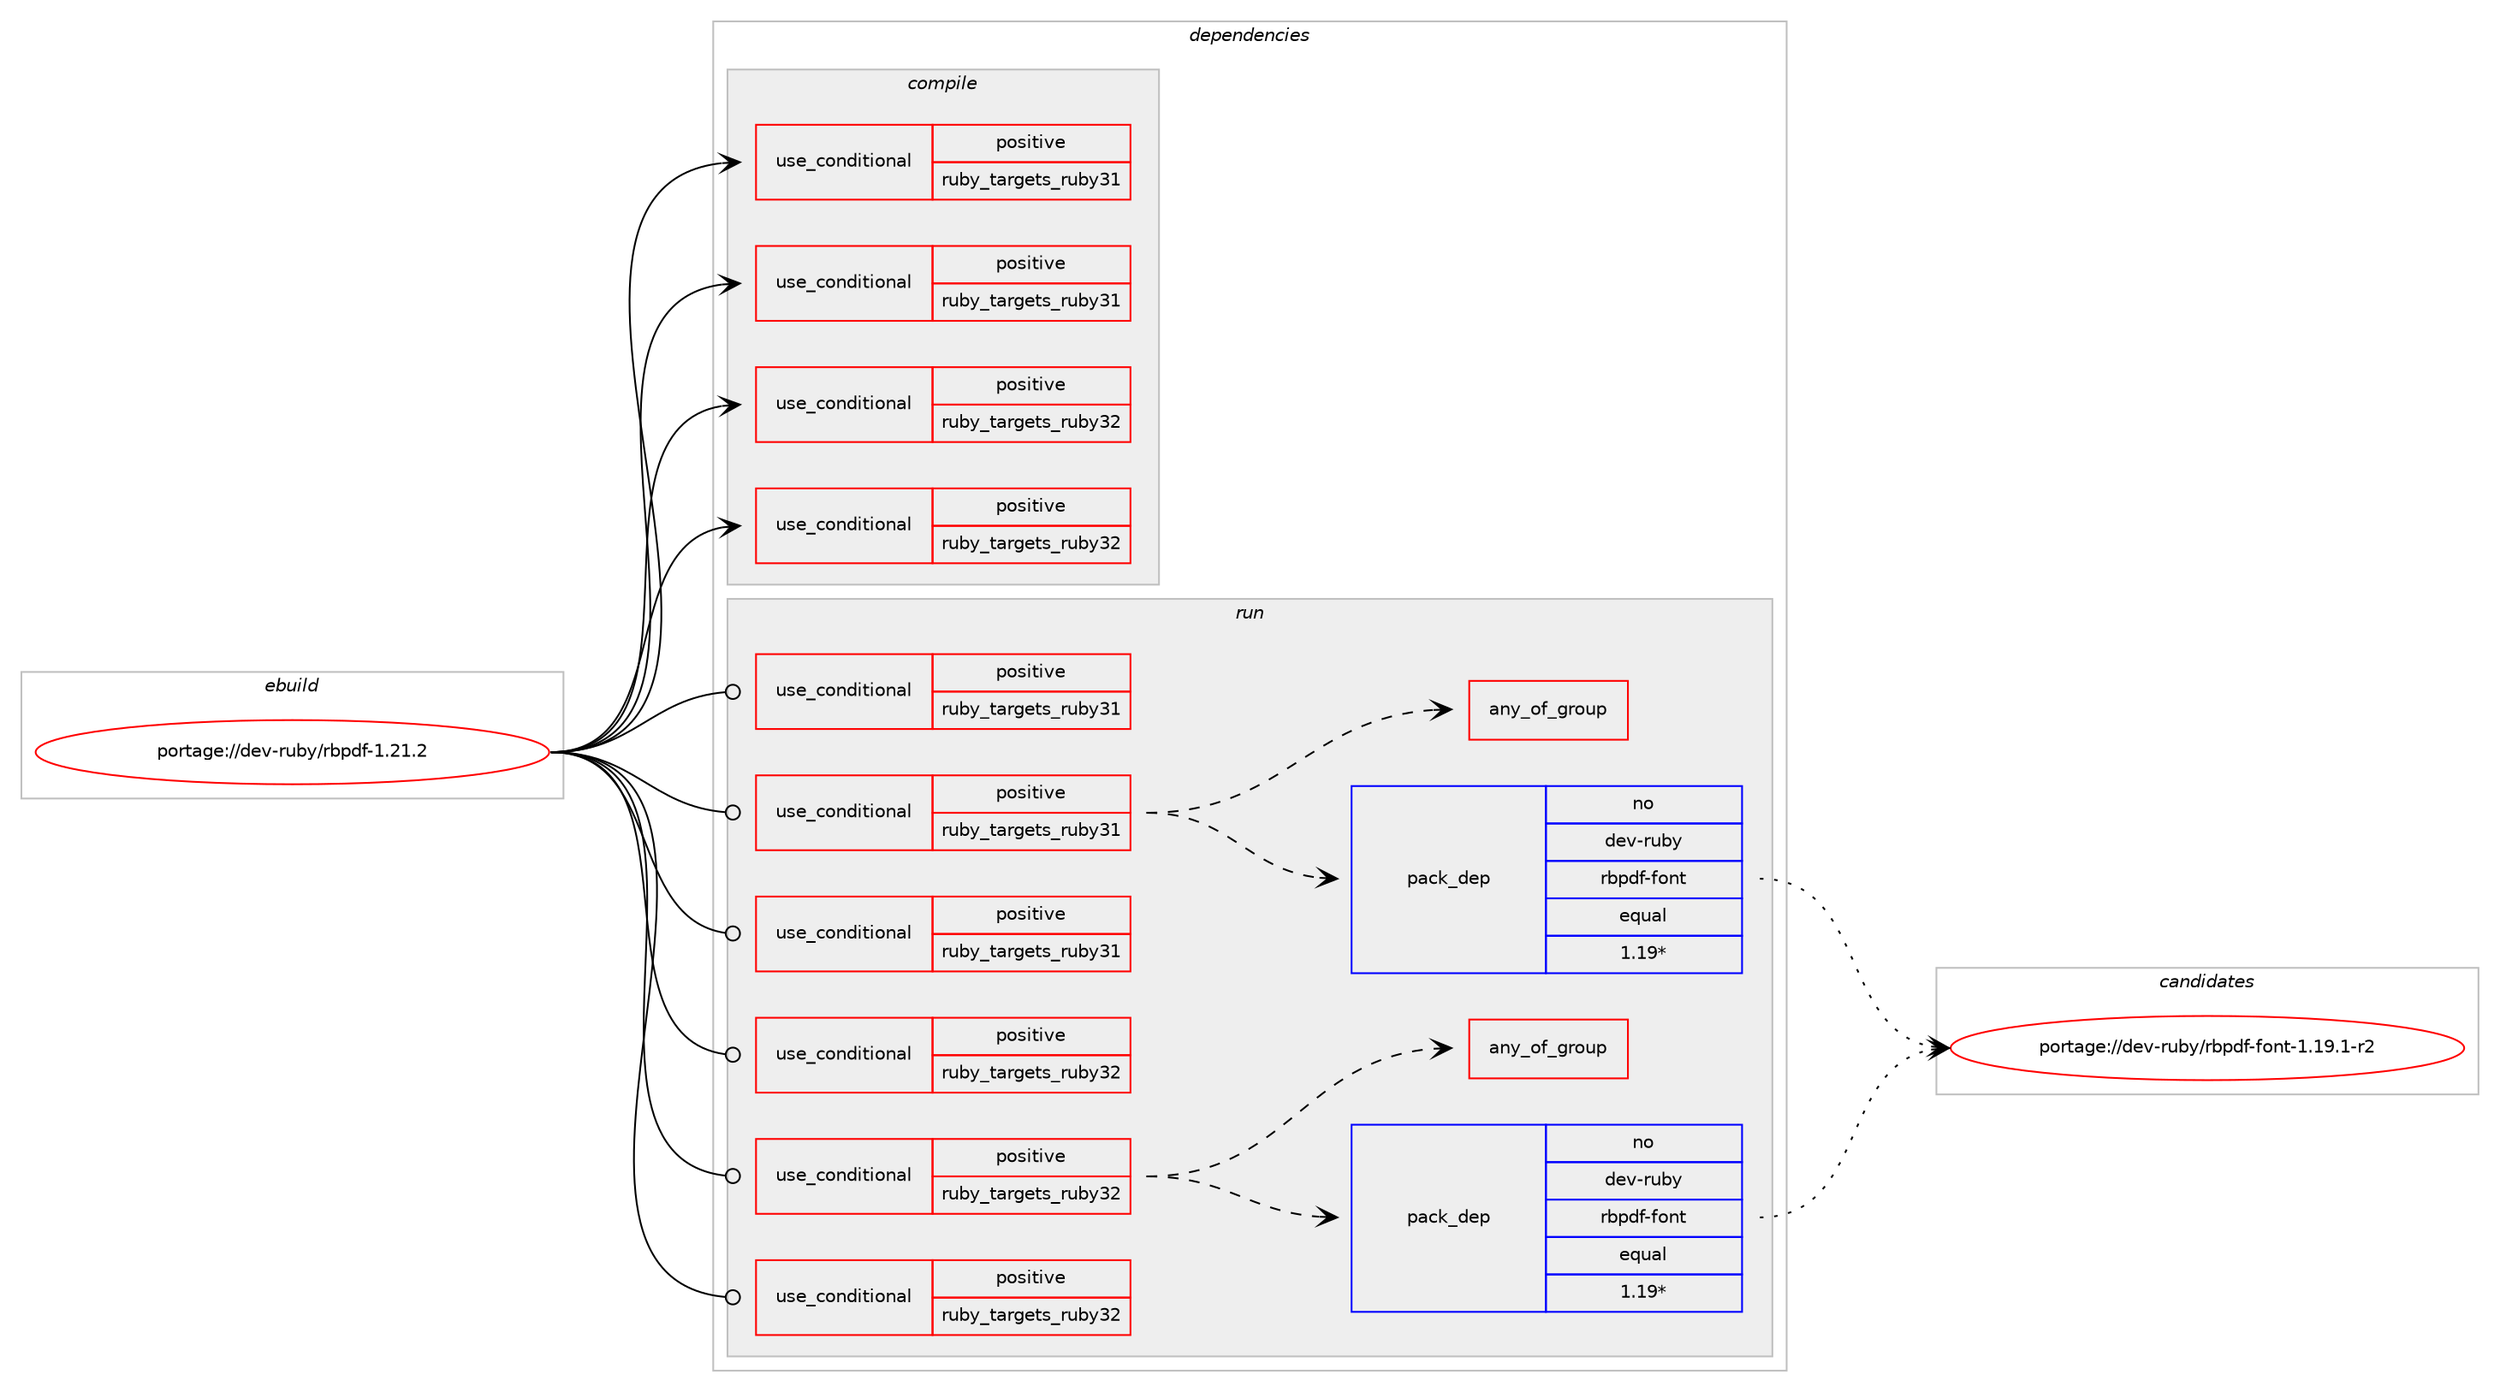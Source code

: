 digraph prolog {

# *************
# Graph options
# *************

newrank=true;
concentrate=true;
compound=true;
graph [rankdir=LR,fontname=Helvetica,fontsize=10,ranksep=1.5];#, ranksep=2.5, nodesep=0.2];
edge  [arrowhead=vee];
node  [fontname=Helvetica,fontsize=10];

# **********
# The ebuild
# **********

subgraph cluster_leftcol {
color=gray;
rank=same;
label=<<i>ebuild</i>>;
id [label="portage://dev-ruby/rbpdf-1.21.2", color=red, width=4, href="../dev-ruby/rbpdf-1.21.2.svg"];
}

# ****************
# The dependencies
# ****************

subgraph cluster_midcol {
color=gray;
label=<<i>dependencies</i>>;
subgraph cluster_compile {
fillcolor="#eeeeee";
style=filled;
label=<<i>compile</i>>;
subgraph cond52400 {
dependency100822 [label=<<TABLE BORDER="0" CELLBORDER="1" CELLSPACING="0" CELLPADDING="4"><TR><TD ROWSPAN="3" CELLPADDING="10">use_conditional</TD></TR><TR><TD>positive</TD></TR><TR><TD>ruby_targets_ruby31</TD></TR></TABLE>>, shape=none, color=red];
# *** BEGIN UNKNOWN DEPENDENCY TYPE (TODO) ***
# dependency100822 -> package_dependency(portage://dev-ruby/rbpdf-1.21.2,install,no,dev-lang,ruby,none,[,,],[slot(3.1)],[])
# *** END UNKNOWN DEPENDENCY TYPE (TODO) ***

}
id:e -> dependency100822:w [weight=20,style="solid",arrowhead="vee"];
subgraph cond52401 {
dependency100823 [label=<<TABLE BORDER="0" CELLBORDER="1" CELLSPACING="0" CELLPADDING="4"><TR><TD ROWSPAN="3" CELLPADDING="10">use_conditional</TD></TR><TR><TD>positive</TD></TR><TR><TD>ruby_targets_ruby31</TD></TR></TABLE>>, shape=none, color=red];
# *** BEGIN UNKNOWN DEPENDENCY TYPE (TODO) ***
# dependency100823 -> package_dependency(portage://dev-ruby/rbpdf-1.21.2,install,no,virtual,rubygems,none,[,,],[],[use(enable(ruby_targets_ruby31),negative)])
# *** END UNKNOWN DEPENDENCY TYPE (TODO) ***

}
id:e -> dependency100823:w [weight=20,style="solid",arrowhead="vee"];
subgraph cond52402 {
dependency100824 [label=<<TABLE BORDER="0" CELLBORDER="1" CELLSPACING="0" CELLPADDING="4"><TR><TD ROWSPAN="3" CELLPADDING="10">use_conditional</TD></TR><TR><TD>positive</TD></TR><TR><TD>ruby_targets_ruby32</TD></TR></TABLE>>, shape=none, color=red];
# *** BEGIN UNKNOWN DEPENDENCY TYPE (TODO) ***
# dependency100824 -> package_dependency(portage://dev-ruby/rbpdf-1.21.2,install,no,dev-lang,ruby,none,[,,],[slot(3.2)],[])
# *** END UNKNOWN DEPENDENCY TYPE (TODO) ***

}
id:e -> dependency100824:w [weight=20,style="solid",arrowhead="vee"];
subgraph cond52403 {
dependency100825 [label=<<TABLE BORDER="0" CELLBORDER="1" CELLSPACING="0" CELLPADDING="4"><TR><TD ROWSPAN="3" CELLPADDING="10">use_conditional</TD></TR><TR><TD>positive</TD></TR><TR><TD>ruby_targets_ruby32</TD></TR></TABLE>>, shape=none, color=red];
# *** BEGIN UNKNOWN DEPENDENCY TYPE (TODO) ***
# dependency100825 -> package_dependency(portage://dev-ruby/rbpdf-1.21.2,install,no,virtual,rubygems,none,[,,],[],[use(enable(ruby_targets_ruby32),negative)])
# *** END UNKNOWN DEPENDENCY TYPE (TODO) ***

}
id:e -> dependency100825:w [weight=20,style="solid",arrowhead="vee"];
}
subgraph cluster_compileandrun {
fillcolor="#eeeeee";
style=filled;
label=<<i>compile and run</i>>;
}
subgraph cluster_run {
fillcolor="#eeeeee";
style=filled;
label=<<i>run</i>>;
subgraph cond52404 {
dependency100826 [label=<<TABLE BORDER="0" CELLBORDER="1" CELLSPACING="0" CELLPADDING="4"><TR><TD ROWSPAN="3" CELLPADDING="10">use_conditional</TD></TR><TR><TD>positive</TD></TR><TR><TD>ruby_targets_ruby31</TD></TR></TABLE>>, shape=none, color=red];
# *** BEGIN UNKNOWN DEPENDENCY TYPE (TODO) ***
# dependency100826 -> package_dependency(portage://dev-ruby/rbpdf-1.21.2,run,no,dev-lang,ruby,none,[,,],[slot(3.1)],[])
# *** END UNKNOWN DEPENDENCY TYPE (TODO) ***

}
id:e -> dependency100826:w [weight=20,style="solid",arrowhead="odot"];
subgraph cond52405 {
dependency100827 [label=<<TABLE BORDER="0" CELLBORDER="1" CELLSPACING="0" CELLPADDING="4"><TR><TD ROWSPAN="3" CELLPADDING="10">use_conditional</TD></TR><TR><TD>positive</TD></TR><TR><TD>ruby_targets_ruby31</TD></TR></TABLE>>, shape=none, color=red];
# *** BEGIN UNKNOWN DEPENDENCY TYPE (TODO) ***
# dependency100827 -> package_dependency(portage://dev-ruby/rbpdf-1.21.2,run,no,dev-ruby,actionview,none,[,,],[],[use(enable(ruby_targets_ruby31),negative)])
# *** END UNKNOWN DEPENDENCY TYPE (TODO) ***

# *** BEGIN UNKNOWN DEPENDENCY TYPE (TODO) ***
# dependency100827 -> package_dependency(portage://dev-ruby/rbpdf-1.21.2,run,no,dev-ruby,htmlentities,none,[,,],[],[use(enable(ruby_targets_ruby31),negative)])
# *** END UNKNOWN DEPENDENCY TYPE (TODO) ***

subgraph pack47105 {
dependency100828 [label=<<TABLE BORDER="0" CELLBORDER="1" CELLSPACING="0" CELLPADDING="4" WIDTH="220"><TR><TD ROWSPAN="6" CELLPADDING="30">pack_dep</TD></TR><TR><TD WIDTH="110">no</TD></TR><TR><TD>dev-ruby</TD></TR><TR><TD>rbpdf-font</TD></TR><TR><TD>equal</TD></TR><TR><TD>1.19*</TD></TR></TABLE>>, shape=none, color=blue];
}
dependency100827:e -> dependency100828:w [weight=20,style="dashed",arrowhead="vee"];
subgraph any1175 {
dependency100829 [label=<<TABLE BORDER="0" CELLBORDER="1" CELLSPACING="0" CELLPADDING="4"><TR><TD CELLPADDING="10">any_of_group</TD></TR></TABLE>>, shape=none, color=red];# *** BEGIN UNKNOWN DEPENDENCY TYPE (TODO) ***
# dependency100829 -> package_dependency(portage://dev-ruby/rbpdf-1.21.2,run,no,dev-ruby,mini_magick,none,[,,],[],[use(enable(ruby_targets_ruby31),negative)])
# *** END UNKNOWN DEPENDENCY TYPE (TODO) ***

# *** BEGIN UNKNOWN DEPENDENCY TYPE (TODO) ***
# dependency100829 -> package_dependency(portage://dev-ruby/rbpdf-1.21.2,run,no,dev-ruby,rmagick,none,[,,],[],[use(enable(ruby_targets_ruby31),negative)])
# *** END UNKNOWN DEPENDENCY TYPE (TODO) ***

}
dependency100827:e -> dependency100829:w [weight=20,style="dashed",arrowhead="vee"];
}
id:e -> dependency100827:w [weight=20,style="solid",arrowhead="odot"];
subgraph cond52406 {
dependency100830 [label=<<TABLE BORDER="0" CELLBORDER="1" CELLSPACING="0" CELLPADDING="4"><TR><TD ROWSPAN="3" CELLPADDING="10">use_conditional</TD></TR><TR><TD>positive</TD></TR><TR><TD>ruby_targets_ruby31</TD></TR></TABLE>>, shape=none, color=red];
# *** BEGIN UNKNOWN DEPENDENCY TYPE (TODO) ***
# dependency100830 -> package_dependency(portage://dev-ruby/rbpdf-1.21.2,run,no,virtual,rubygems,none,[,,],[],[use(enable(ruby_targets_ruby31),negative)])
# *** END UNKNOWN DEPENDENCY TYPE (TODO) ***

}
id:e -> dependency100830:w [weight=20,style="solid",arrowhead="odot"];
subgraph cond52407 {
dependency100831 [label=<<TABLE BORDER="0" CELLBORDER="1" CELLSPACING="0" CELLPADDING="4"><TR><TD ROWSPAN="3" CELLPADDING="10">use_conditional</TD></TR><TR><TD>positive</TD></TR><TR><TD>ruby_targets_ruby32</TD></TR></TABLE>>, shape=none, color=red];
# *** BEGIN UNKNOWN DEPENDENCY TYPE (TODO) ***
# dependency100831 -> package_dependency(portage://dev-ruby/rbpdf-1.21.2,run,no,dev-lang,ruby,none,[,,],[slot(3.2)],[])
# *** END UNKNOWN DEPENDENCY TYPE (TODO) ***

}
id:e -> dependency100831:w [weight=20,style="solid",arrowhead="odot"];
subgraph cond52408 {
dependency100832 [label=<<TABLE BORDER="0" CELLBORDER="1" CELLSPACING="0" CELLPADDING="4"><TR><TD ROWSPAN="3" CELLPADDING="10">use_conditional</TD></TR><TR><TD>positive</TD></TR><TR><TD>ruby_targets_ruby32</TD></TR></TABLE>>, shape=none, color=red];
# *** BEGIN UNKNOWN DEPENDENCY TYPE (TODO) ***
# dependency100832 -> package_dependency(portage://dev-ruby/rbpdf-1.21.2,run,no,dev-ruby,actionview,none,[,,],[],[use(enable(ruby_targets_ruby32),negative)])
# *** END UNKNOWN DEPENDENCY TYPE (TODO) ***

# *** BEGIN UNKNOWN DEPENDENCY TYPE (TODO) ***
# dependency100832 -> package_dependency(portage://dev-ruby/rbpdf-1.21.2,run,no,dev-ruby,htmlentities,none,[,,],[],[use(enable(ruby_targets_ruby32),negative)])
# *** END UNKNOWN DEPENDENCY TYPE (TODO) ***

subgraph pack47106 {
dependency100833 [label=<<TABLE BORDER="0" CELLBORDER="1" CELLSPACING="0" CELLPADDING="4" WIDTH="220"><TR><TD ROWSPAN="6" CELLPADDING="30">pack_dep</TD></TR><TR><TD WIDTH="110">no</TD></TR><TR><TD>dev-ruby</TD></TR><TR><TD>rbpdf-font</TD></TR><TR><TD>equal</TD></TR><TR><TD>1.19*</TD></TR></TABLE>>, shape=none, color=blue];
}
dependency100832:e -> dependency100833:w [weight=20,style="dashed",arrowhead="vee"];
subgraph any1176 {
dependency100834 [label=<<TABLE BORDER="0" CELLBORDER="1" CELLSPACING="0" CELLPADDING="4"><TR><TD CELLPADDING="10">any_of_group</TD></TR></TABLE>>, shape=none, color=red];# *** BEGIN UNKNOWN DEPENDENCY TYPE (TODO) ***
# dependency100834 -> package_dependency(portage://dev-ruby/rbpdf-1.21.2,run,no,dev-ruby,mini_magick,none,[,,],[],[use(enable(ruby_targets_ruby32),negative)])
# *** END UNKNOWN DEPENDENCY TYPE (TODO) ***

# *** BEGIN UNKNOWN DEPENDENCY TYPE (TODO) ***
# dependency100834 -> package_dependency(portage://dev-ruby/rbpdf-1.21.2,run,no,dev-ruby,rmagick,none,[,,],[],[use(enable(ruby_targets_ruby32),negative)])
# *** END UNKNOWN DEPENDENCY TYPE (TODO) ***

}
dependency100832:e -> dependency100834:w [weight=20,style="dashed",arrowhead="vee"];
}
id:e -> dependency100832:w [weight=20,style="solid",arrowhead="odot"];
subgraph cond52409 {
dependency100835 [label=<<TABLE BORDER="0" CELLBORDER="1" CELLSPACING="0" CELLPADDING="4"><TR><TD ROWSPAN="3" CELLPADDING="10">use_conditional</TD></TR><TR><TD>positive</TD></TR><TR><TD>ruby_targets_ruby32</TD></TR></TABLE>>, shape=none, color=red];
# *** BEGIN UNKNOWN DEPENDENCY TYPE (TODO) ***
# dependency100835 -> package_dependency(portage://dev-ruby/rbpdf-1.21.2,run,no,virtual,rubygems,none,[,,],[],[use(enable(ruby_targets_ruby32),negative)])
# *** END UNKNOWN DEPENDENCY TYPE (TODO) ***

}
id:e -> dependency100835:w [weight=20,style="solid",arrowhead="odot"];
}
}

# **************
# The candidates
# **************

subgraph cluster_choices {
rank=same;
color=gray;
label=<<i>candidates</i>>;

subgraph choice47105 {
color=black;
nodesep=1;
choice1001011184511411798121471149811210010245102111110116454946495746494511450 [label="portage://dev-ruby/rbpdf-font-1.19.1-r2", color=red, width=4,href="../dev-ruby/rbpdf-font-1.19.1-r2.svg"];
dependency100828:e -> choice1001011184511411798121471149811210010245102111110116454946495746494511450:w [style=dotted,weight="100"];
}
subgraph choice47106 {
color=black;
nodesep=1;
choice1001011184511411798121471149811210010245102111110116454946495746494511450 [label="portage://dev-ruby/rbpdf-font-1.19.1-r2", color=red, width=4,href="../dev-ruby/rbpdf-font-1.19.1-r2.svg"];
dependency100833:e -> choice1001011184511411798121471149811210010245102111110116454946495746494511450:w [style=dotted,weight="100"];
}
}

}
